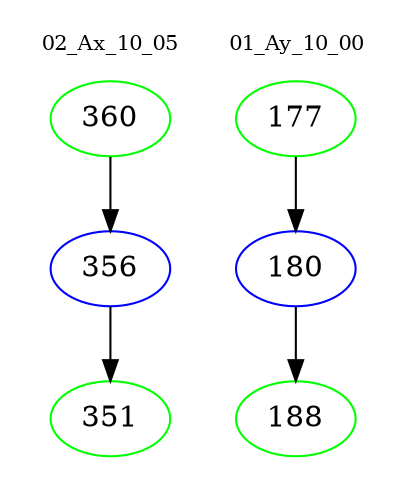 digraph{
subgraph cluster_0 {
color = white
label = "02_Ax_10_05";
fontsize=10;
T0_360 [label="360", color="green"]
T0_360 -> T0_356 [color="black"]
T0_356 [label="356", color="blue"]
T0_356 -> T0_351 [color="black"]
T0_351 [label="351", color="green"]
}
subgraph cluster_1 {
color = white
label = "01_Ay_10_00";
fontsize=10;
T1_177 [label="177", color="green"]
T1_177 -> T1_180 [color="black"]
T1_180 [label="180", color="blue"]
T1_180 -> T1_188 [color="black"]
T1_188 [label="188", color="green"]
}
}

